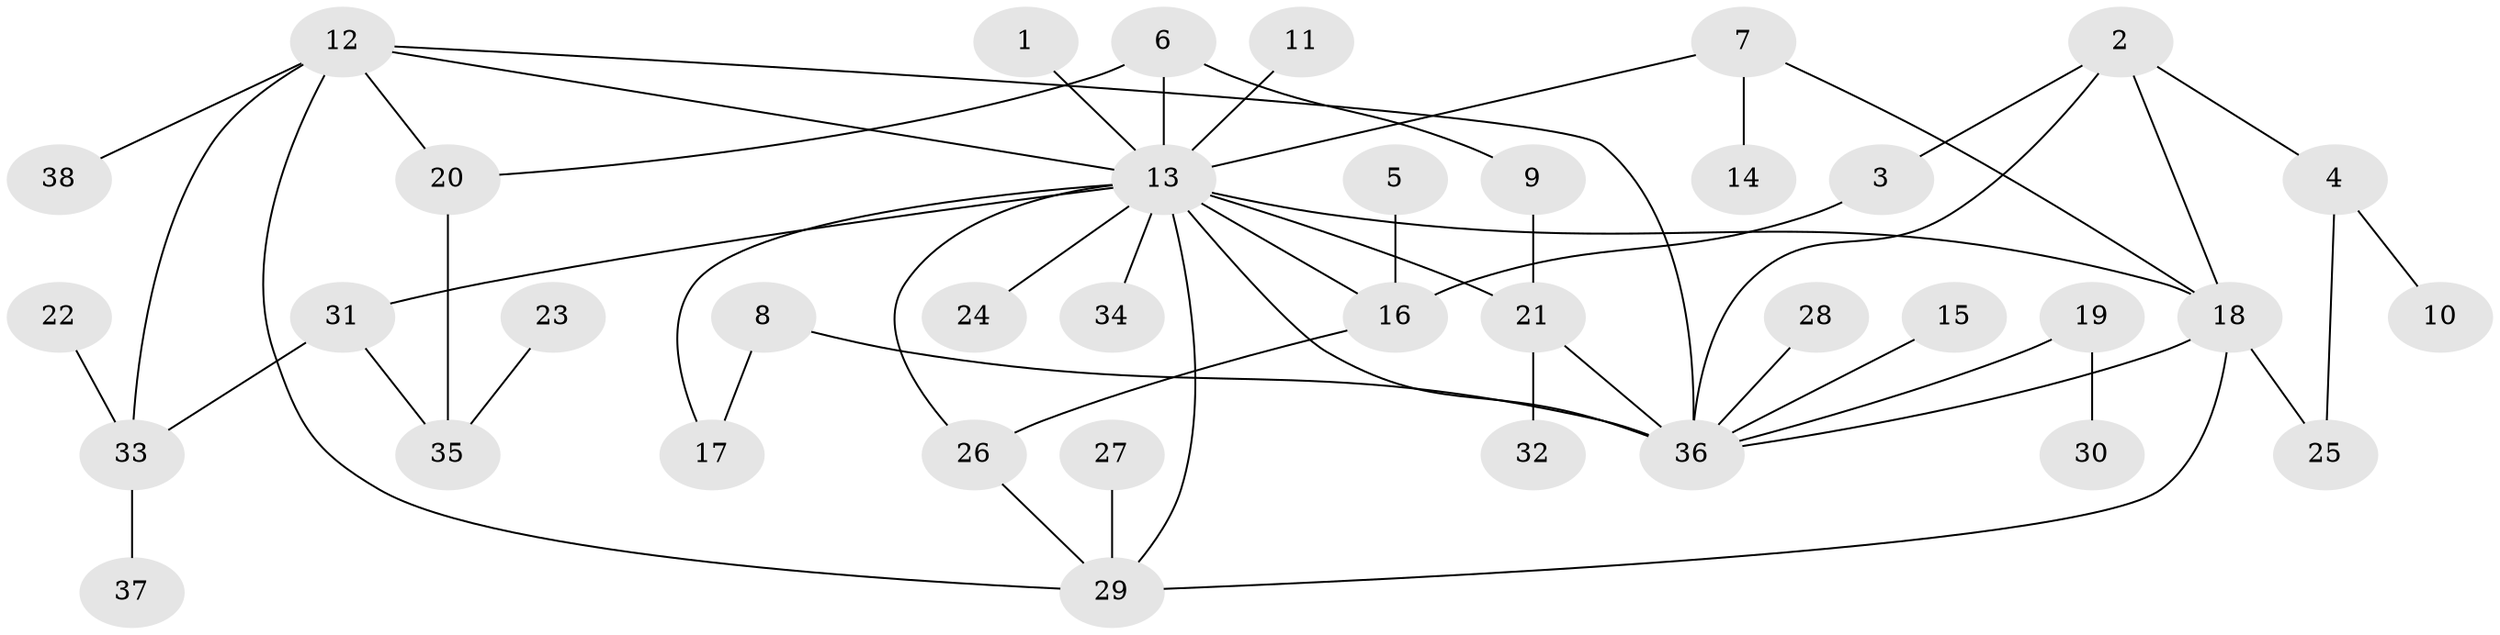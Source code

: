 // original degree distribution, {5: 0.016129032258064516, 18: 0.016129032258064516, 1: 0.4838709677419355, 14: 0.016129032258064516, 2: 0.1935483870967742, 4: 0.08064516129032258, 3: 0.12903225806451613, 8: 0.016129032258064516, 6: 0.03225806451612903, 7: 0.016129032258064516}
// Generated by graph-tools (version 1.1) at 2025/36/03/04/25 23:36:54]
// undirected, 38 vertices, 53 edges
graph export_dot {
  node [color=gray90,style=filled];
  1;
  2;
  3;
  4;
  5;
  6;
  7;
  8;
  9;
  10;
  11;
  12;
  13;
  14;
  15;
  16;
  17;
  18;
  19;
  20;
  21;
  22;
  23;
  24;
  25;
  26;
  27;
  28;
  29;
  30;
  31;
  32;
  33;
  34;
  35;
  36;
  37;
  38;
  1 -- 13 [weight=1.0];
  2 -- 3 [weight=1.0];
  2 -- 4 [weight=1.0];
  2 -- 18 [weight=1.0];
  2 -- 36 [weight=1.0];
  3 -- 16 [weight=1.0];
  4 -- 10 [weight=1.0];
  4 -- 25 [weight=1.0];
  5 -- 16 [weight=1.0];
  6 -- 9 [weight=1.0];
  6 -- 13 [weight=1.0];
  6 -- 20 [weight=1.0];
  7 -- 13 [weight=1.0];
  7 -- 14 [weight=1.0];
  7 -- 18 [weight=1.0];
  8 -- 17 [weight=1.0];
  8 -- 36 [weight=2.0];
  9 -- 21 [weight=1.0];
  11 -- 13 [weight=1.0];
  12 -- 13 [weight=1.0];
  12 -- 20 [weight=1.0];
  12 -- 29 [weight=1.0];
  12 -- 33 [weight=1.0];
  12 -- 36 [weight=1.0];
  12 -- 38 [weight=1.0];
  13 -- 16 [weight=1.0];
  13 -- 17 [weight=1.0];
  13 -- 18 [weight=1.0];
  13 -- 21 [weight=1.0];
  13 -- 24 [weight=1.0];
  13 -- 26 [weight=1.0];
  13 -- 29 [weight=1.0];
  13 -- 31 [weight=1.0];
  13 -- 34 [weight=1.0];
  13 -- 36 [weight=1.0];
  15 -- 36 [weight=1.0];
  16 -- 26 [weight=1.0];
  18 -- 25 [weight=1.0];
  18 -- 29 [weight=1.0];
  18 -- 36 [weight=1.0];
  19 -- 30 [weight=1.0];
  19 -- 36 [weight=1.0];
  20 -- 35 [weight=1.0];
  21 -- 32 [weight=1.0];
  21 -- 36 [weight=1.0];
  22 -- 33 [weight=1.0];
  23 -- 35 [weight=1.0];
  26 -- 29 [weight=1.0];
  27 -- 29 [weight=1.0];
  28 -- 36 [weight=1.0];
  31 -- 33 [weight=1.0];
  31 -- 35 [weight=1.0];
  33 -- 37 [weight=1.0];
}
